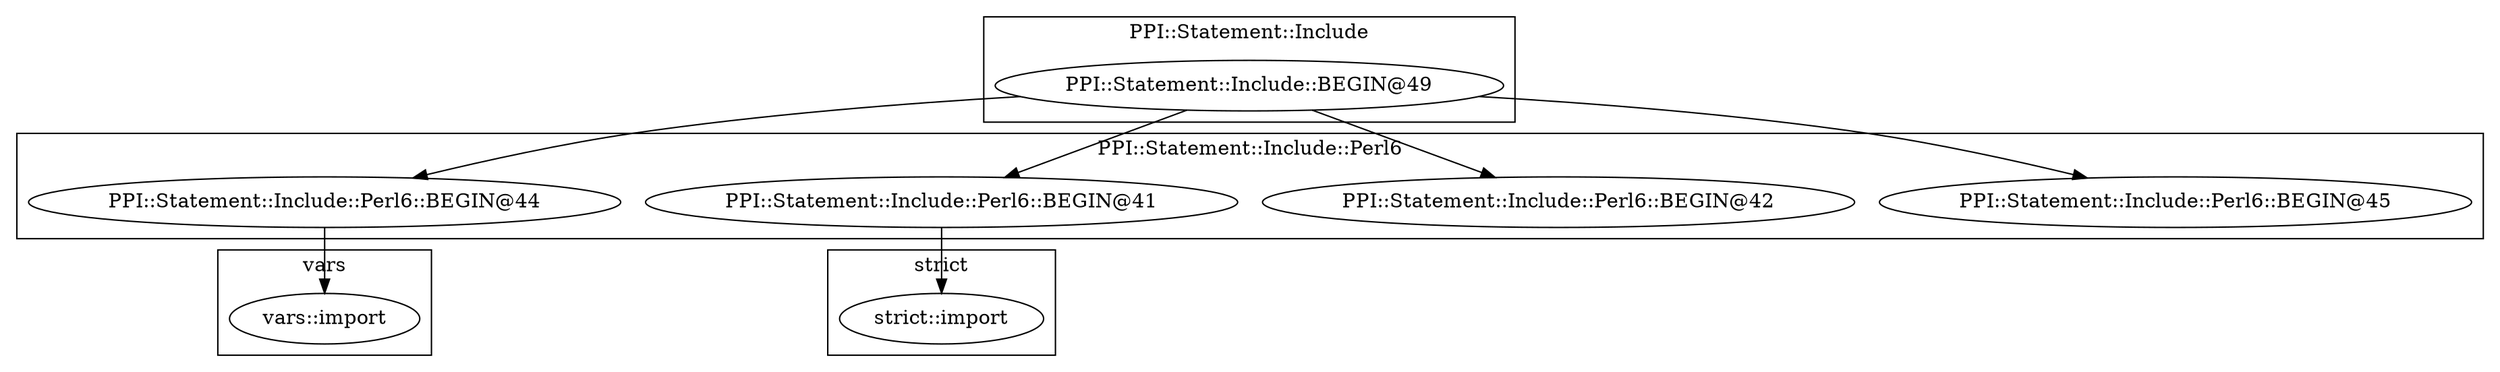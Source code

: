 digraph {
graph [overlap=false]
subgraph cluster_PPI_Statement_Include_Perl6 {
	label="PPI::Statement::Include::Perl6";
	"PPI::Statement::Include::Perl6::BEGIN@45";
	"PPI::Statement::Include::Perl6::BEGIN@42";
	"PPI::Statement::Include::Perl6::BEGIN@44";
	"PPI::Statement::Include::Perl6::BEGIN@41";
}
subgraph cluster_vars {
	label="vars";
	"vars::import";
}
subgraph cluster_PPI_Statement_Include {
	label="PPI::Statement::Include";
	"PPI::Statement::Include::BEGIN@49";
}
subgraph cluster_strict {
	label="strict";
	"strict::import";
}
"PPI::Statement::Include::BEGIN@49" -> "PPI::Statement::Include::Perl6::BEGIN@44";
"PPI::Statement::Include::BEGIN@49" -> "PPI::Statement::Include::Perl6::BEGIN@42";
"PPI::Statement::Include::Perl6::BEGIN@41" -> "strict::import";
"PPI::Statement::Include::BEGIN@49" -> "PPI::Statement::Include::Perl6::BEGIN@45";
"PPI::Statement::Include::Perl6::BEGIN@44" -> "vars::import";
"PPI::Statement::Include::BEGIN@49" -> "PPI::Statement::Include::Perl6::BEGIN@41";
}
